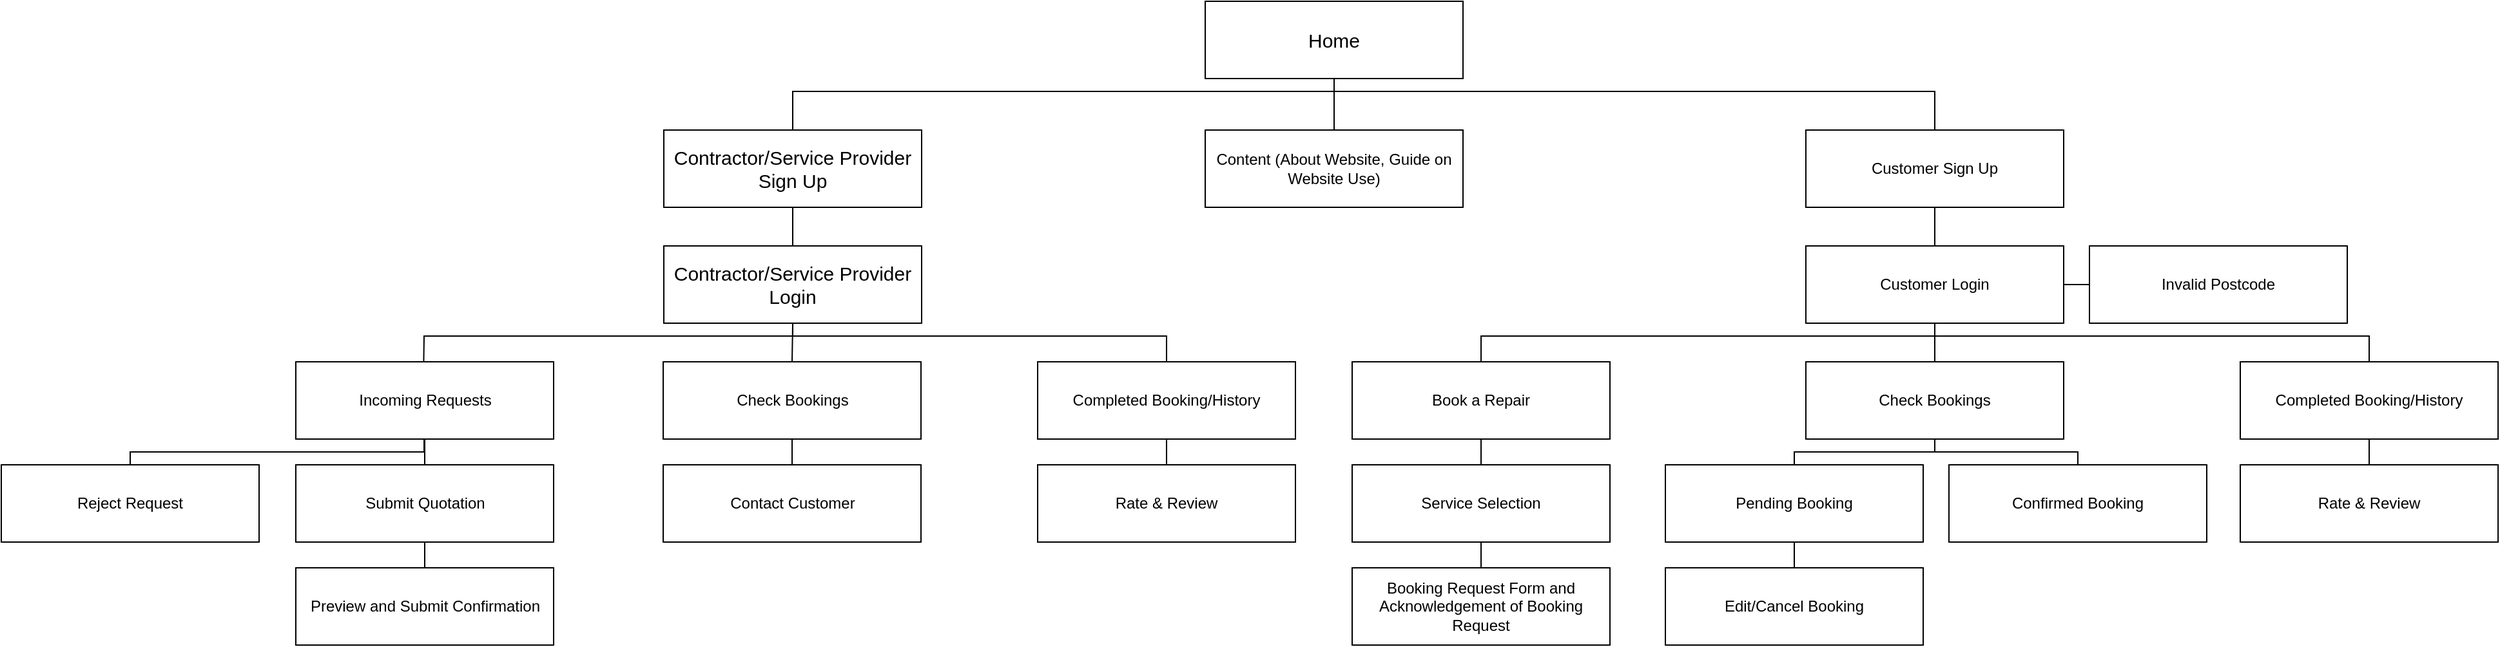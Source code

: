 <mxfile version="22.0.4" type="github">
  <diagram name="Page-1" id="skhu2Xdsm_vvQN_JcCo6">
    <mxGraphModel dx="4102" dy="1460" grid="1" gridSize="10" guides="1" tooltips="1" connect="1" arrows="1" fold="1" page="1" pageScale="1" pageWidth="1169" pageHeight="827" math="0" shadow="0">
      <root>
        <mxCell id="0" />
        <mxCell id="1" parent="0" />
        <mxCell id="Cfwt913eoUueuza_iOJh-1" value="&lt;font style=&quot;font-size: 15px;&quot;&gt;Home&lt;/font&gt;" style="rounded=0;whiteSpace=wrap;html=1;" vertex="1" parent="1">
          <mxGeometry x="484" y="10" width="200" height="60" as="geometry" />
        </mxCell>
        <mxCell id="Cfwt913eoUueuza_iOJh-2" value="&lt;font style=&quot;font-size: 15px;&quot;&gt;Contractor/Service Provider Sign Up&lt;/font&gt;" style="rounded=0;whiteSpace=wrap;html=1;" vertex="1" parent="1">
          <mxGeometry x="64" y="110" width="200" height="60" as="geometry" />
        </mxCell>
        <mxCell id="Cfwt913eoUueuza_iOJh-3" value="Content (About Website, Guide on Website Use)" style="rounded=0;whiteSpace=wrap;html=1;" vertex="1" parent="1">
          <mxGeometry x="484" y="110" width="200" height="60" as="geometry" />
        </mxCell>
        <mxCell id="Cfwt913eoUueuza_iOJh-4" value="Customer Sign Up" style="rounded=0;whiteSpace=wrap;html=1;" vertex="1" parent="1">
          <mxGeometry x="950" y="110" width="200" height="60" as="geometry" />
        </mxCell>
        <mxCell id="Cfwt913eoUueuza_iOJh-5" value="" style="endArrow=none;html=1;rounded=0;entryX=0.5;entryY=1;entryDx=0;entryDy=0;exitX=0.5;exitY=0;exitDx=0;exitDy=0;" edge="1" parent="1" source="Cfwt913eoUueuza_iOJh-2" target="Cfwt913eoUueuza_iOJh-1">
          <mxGeometry width="50" height="50" relative="1" as="geometry">
            <mxPoint x="344" y="50" as="sourcePoint" />
            <mxPoint x="394" as="targetPoint" />
            <Array as="points">
              <mxPoint x="164" y="80" />
              <mxPoint x="584" y="80" />
            </Array>
          </mxGeometry>
        </mxCell>
        <mxCell id="Cfwt913eoUueuza_iOJh-7" value="" style="endArrow=none;html=1;rounded=0;entryX=0.5;entryY=1;entryDx=0;entryDy=0;exitX=0.5;exitY=0;exitDx=0;exitDy=0;" edge="1" parent="1" source="Cfwt913eoUueuza_iOJh-3" target="Cfwt913eoUueuza_iOJh-1">
          <mxGeometry width="50" height="50" relative="1" as="geometry">
            <mxPoint x="584" y="110" as="sourcePoint" />
            <mxPoint x="634" y="80" as="targetPoint" />
          </mxGeometry>
        </mxCell>
        <mxCell id="Cfwt913eoUueuza_iOJh-8" value="" style="endArrow=none;html=1;rounded=0;entryX=0.5;entryY=1;entryDx=0;entryDy=0;exitX=0.5;exitY=0;exitDx=0;exitDy=0;" edge="1" parent="1" source="Cfwt913eoUueuza_iOJh-4" target="Cfwt913eoUueuza_iOJh-1">
          <mxGeometry width="50" height="50" relative="1" as="geometry">
            <mxPoint x="594" y="120" as="sourcePoint" />
            <mxPoint x="594" y="80" as="targetPoint" />
            <Array as="points">
              <mxPoint x="1050" y="80" />
              <mxPoint x="584" y="80" />
            </Array>
          </mxGeometry>
        </mxCell>
        <mxCell id="Cfwt913eoUueuza_iOJh-10" value="Invalid Postcode" style="rounded=0;whiteSpace=wrap;html=1;" vertex="1" parent="1">
          <mxGeometry x="1170" y="200" width="200" height="60" as="geometry" />
        </mxCell>
        <mxCell id="Cfwt913eoUueuza_iOJh-11" value="Customer Login" style="rounded=0;whiteSpace=wrap;html=1;" vertex="1" parent="1">
          <mxGeometry x="950" y="200" width="200" height="60" as="geometry" />
        </mxCell>
        <mxCell id="Cfwt913eoUueuza_iOJh-12" value="" style="endArrow=none;html=1;rounded=0;entryX=0.5;entryY=0;entryDx=0;entryDy=0;exitX=0.5;exitY=1;exitDx=0;exitDy=0;" edge="1" parent="1" source="Cfwt913eoUueuza_iOJh-4" target="Cfwt913eoUueuza_iOJh-11">
          <mxGeometry width="50" height="50" relative="1" as="geometry">
            <mxPoint x="820" y="310" as="sourcePoint" />
            <mxPoint x="860" y="290" as="targetPoint" />
          </mxGeometry>
        </mxCell>
        <mxCell id="Cfwt913eoUueuza_iOJh-13" value="" style="endArrow=none;html=1;rounded=0;entryX=0;entryY=0.5;entryDx=0;entryDy=0;exitX=1;exitY=0.5;exitDx=0;exitDy=0;" edge="1" parent="1" source="Cfwt913eoUueuza_iOJh-11" target="Cfwt913eoUueuza_iOJh-10">
          <mxGeometry width="50" height="50" relative="1" as="geometry">
            <mxPoint x="1060" y="180" as="sourcePoint" />
            <mxPoint x="1060" y="210" as="targetPoint" />
          </mxGeometry>
        </mxCell>
        <mxCell id="Cfwt913eoUueuza_iOJh-15" value="Check Bookings" style="rounded=0;whiteSpace=wrap;html=1;" vertex="1" parent="1">
          <mxGeometry x="950" y="290" width="200" height="60" as="geometry" />
        </mxCell>
        <mxCell id="Cfwt913eoUueuza_iOJh-16" value="Book a Repair" style="rounded=0;whiteSpace=wrap;html=1;" vertex="1" parent="1">
          <mxGeometry x="598" y="290" width="200" height="60" as="geometry" />
        </mxCell>
        <mxCell id="Cfwt913eoUueuza_iOJh-17" value="Completed Booking/History" style="rounded=0;whiteSpace=wrap;html=1;" vertex="1" parent="1">
          <mxGeometry x="1287" y="290" width="200" height="60" as="geometry" />
        </mxCell>
        <mxCell id="Cfwt913eoUueuza_iOJh-18" value="" style="endArrow=none;html=1;rounded=0;entryX=0.5;entryY=1;entryDx=0;entryDy=0;exitX=0.5;exitY=0;exitDx=0;exitDy=0;" edge="1" parent="1" source="Cfwt913eoUueuza_iOJh-15" target="Cfwt913eoUueuza_iOJh-11">
          <mxGeometry width="50" height="50" relative="1" as="geometry">
            <mxPoint x="1020" y="320" as="sourcePoint" />
            <mxPoint x="1070" y="270" as="targetPoint" />
          </mxGeometry>
        </mxCell>
        <mxCell id="Cfwt913eoUueuza_iOJh-19" value="" style="endArrow=none;html=1;rounded=0;entryX=0.5;entryY=1;entryDx=0;entryDy=0;exitX=0.5;exitY=0;exitDx=0;exitDy=0;" edge="1" parent="1" source="Cfwt913eoUueuza_iOJh-16" target="Cfwt913eoUueuza_iOJh-11">
          <mxGeometry width="50" height="50" relative="1" as="geometry">
            <mxPoint x="1060" y="300" as="sourcePoint" />
            <mxPoint x="1060" y="270" as="targetPoint" />
            <Array as="points">
              <mxPoint x="698" y="270" />
              <mxPoint x="1050" y="270" />
            </Array>
          </mxGeometry>
        </mxCell>
        <mxCell id="Cfwt913eoUueuza_iOJh-20" value="" style="endArrow=none;html=1;rounded=0;entryX=0.5;entryY=1;entryDx=0;entryDy=0;exitX=0.5;exitY=0;exitDx=0;exitDy=0;" edge="1" parent="1" source="Cfwt913eoUueuza_iOJh-17" target="Cfwt913eoUueuza_iOJh-11">
          <mxGeometry width="50" height="50" relative="1" as="geometry">
            <mxPoint x="1190" y="360" as="sourcePoint" />
            <mxPoint x="1240" y="310" as="targetPoint" />
            <Array as="points">
              <mxPoint x="1387" y="270" />
              <mxPoint x="1050" y="270" />
            </Array>
          </mxGeometry>
        </mxCell>
        <mxCell id="Cfwt913eoUueuza_iOJh-21" value="Service Selection" style="rounded=0;whiteSpace=wrap;html=1;" vertex="1" parent="1">
          <mxGeometry x="598" y="370" width="200" height="60" as="geometry" />
        </mxCell>
        <mxCell id="Cfwt913eoUueuza_iOJh-22" value="" style="endArrow=none;html=1;rounded=0;entryX=0.5;entryY=1;entryDx=0;entryDy=0;exitX=0.5;exitY=0;exitDx=0;exitDy=0;" edge="1" parent="1" source="Cfwt913eoUueuza_iOJh-21" target="Cfwt913eoUueuza_iOJh-16">
          <mxGeometry width="50" height="50" relative="1" as="geometry">
            <mxPoint x="508" y="390" as="sourcePoint" />
            <mxPoint x="558" y="340" as="targetPoint" />
          </mxGeometry>
        </mxCell>
        <mxCell id="Cfwt913eoUueuza_iOJh-23" value="Booking Request Form and Acknowledgement of Booking Request" style="rounded=0;whiteSpace=wrap;html=1;" vertex="1" parent="1">
          <mxGeometry x="598" y="450" width="200" height="60" as="geometry" />
        </mxCell>
        <mxCell id="Cfwt913eoUueuza_iOJh-24" value="" style="endArrow=none;html=1;rounded=0;entryX=0.5;entryY=1;entryDx=0;entryDy=0;exitX=0.5;exitY=0;exitDx=0;exitDy=0;" edge="1" parent="1" source="Cfwt913eoUueuza_iOJh-23" target="Cfwt913eoUueuza_iOJh-21">
          <mxGeometry width="50" height="50" relative="1" as="geometry">
            <mxPoint x="628" y="520" as="sourcePoint" />
            <mxPoint x="678" y="470" as="targetPoint" />
          </mxGeometry>
        </mxCell>
        <mxCell id="Cfwt913eoUueuza_iOJh-25" value="Pending Booking" style="rounded=0;whiteSpace=wrap;html=1;" vertex="1" parent="1">
          <mxGeometry x="841" y="370" width="200" height="60" as="geometry" />
        </mxCell>
        <mxCell id="Cfwt913eoUueuza_iOJh-26" value="Confirmed Booking" style="rounded=0;whiteSpace=wrap;html=1;" vertex="1" parent="1">
          <mxGeometry x="1061" y="370" width="200" height="60" as="geometry" />
        </mxCell>
        <mxCell id="Cfwt913eoUueuza_iOJh-27" value="" style="endArrow=none;html=1;rounded=0;entryX=0.5;entryY=1;entryDx=0;entryDy=0;exitX=0.5;exitY=0;exitDx=0;exitDy=0;" edge="1" parent="1" source="Cfwt913eoUueuza_iOJh-25">
          <mxGeometry width="50" height="50" relative="1" as="geometry">
            <mxPoint x="945" y="370" as="sourcePoint" />
            <mxPoint x="1050" y="350" as="targetPoint" />
            <Array as="points">
              <mxPoint x="941" y="360" />
              <mxPoint x="1050" y="360" />
            </Array>
          </mxGeometry>
        </mxCell>
        <mxCell id="Cfwt913eoUueuza_iOJh-28" value="" style="endArrow=none;html=1;rounded=0;entryX=0.5;entryY=1;entryDx=0;entryDy=0;exitX=0.5;exitY=0;exitDx=0;exitDy=0;" edge="1" parent="1" source="Cfwt913eoUueuza_iOJh-26" target="Cfwt913eoUueuza_iOJh-15">
          <mxGeometry width="50" height="50" relative="1" as="geometry">
            <mxPoint x="1057" y="410" as="sourcePoint" />
            <mxPoint x="1107" y="360" as="targetPoint" />
            <Array as="points">
              <mxPoint x="1161" y="360" />
              <mxPoint x="1050" y="360" />
            </Array>
          </mxGeometry>
        </mxCell>
        <mxCell id="Cfwt913eoUueuza_iOJh-29" value="Edit/Cancel Booking" style="rounded=0;whiteSpace=wrap;html=1;" vertex="1" parent="1">
          <mxGeometry x="841" y="450" width="200" height="60" as="geometry" />
        </mxCell>
        <mxCell id="Cfwt913eoUueuza_iOJh-30" value="" style="endArrow=none;html=1;rounded=0;entryX=0.5;entryY=1;entryDx=0;entryDy=0;exitX=0.5;exitY=0;exitDx=0;exitDy=0;" edge="1" parent="1" source="Cfwt913eoUueuza_iOJh-29" target="Cfwt913eoUueuza_iOJh-25">
          <mxGeometry width="50" height="50" relative="1" as="geometry">
            <mxPoint x="917" y="450" as="sourcePoint" />
            <mxPoint x="967" y="400" as="targetPoint" />
          </mxGeometry>
        </mxCell>
        <mxCell id="Cfwt913eoUueuza_iOJh-31" value="Rate &amp;amp; Review" style="rounded=0;whiteSpace=wrap;html=1;" vertex="1" parent="1">
          <mxGeometry x="1287" y="370" width="200" height="60" as="geometry" />
        </mxCell>
        <mxCell id="Cfwt913eoUueuza_iOJh-32" value="" style="endArrow=none;html=1;rounded=0;entryX=0.5;entryY=1;entryDx=0;entryDy=0;exitX=0.5;exitY=0;exitDx=0;exitDy=0;" edge="1" parent="1" source="Cfwt913eoUueuza_iOJh-31" target="Cfwt913eoUueuza_iOJh-17">
          <mxGeometry width="50" height="50" relative="1" as="geometry">
            <mxPoint x="1347" y="420" as="sourcePoint" />
            <mxPoint x="1397" y="370" as="targetPoint" />
          </mxGeometry>
        </mxCell>
        <mxCell id="Cfwt913eoUueuza_iOJh-33" value="&lt;font style=&quot;font-size: 15px;&quot;&gt;Contractor/Service Provider Login&lt;/font&gt;" style="rounded=0;whiteSpace=wrap;html=1;" vertex="1" parent="1">
          <mxGeometry x="64" y="200" width="200" height="60" as="geometry" />
        </mxCell>
        <mxCell id="Cfwt913eoUueuza_iOJh-34" value="" style="endArrow=none;html=1;rounded=0;entryX=0.5;entryY=1;entryDx=0;entryDy=0;exitX=0.5;exitY=0;exitDx=0;exitDy=0;" edge="1" parent="1" source="Cfwt913eoUueuza_iOJh-33" target="Cfwt913eoUueuza_iOJh-2">
          <mxGeometry width="50" height="50" relative="1" as="geometry">
            <mxPoint x="-26" y="320" as="sourcePoint" />
            <mxPoint x="24" y="270" as="targetPoint" />
          </mxGeometry>
        </mxCell>
        <mxCell id="Cfwt913eoUueuza_iOJh-35" value="Check Bookings" style="rounded=0;whiteSpace=wrap;html=1;" vertex="1" parent="1">
          <mxGeometry x="63.5" y="290" width="200" height="60" as="geometry" />
        </mxCell>
        <mxCell id="Cfwt913eoUueuza_iOJh-36" value="Incoming Requests" style="rounded=0;whiteSpace=wrap;html=1;" vertex="1" parent="1">
          <mxGeometry x="-221.5" y="290" width="200" height="60" as="geometry" />
        </mxCell>
        <mxCell id="Cfwt913eoUueuza_iOJh-37" value="Completed Booking/History" style="rounded=0;whiteSpace=wrap;html=1;" vertex="1" parent="1">
          <mxGeometry x="354" y="290" width="200" height="60" as="geometry" />
        </mxCell>
        <mxCell id="Cfwt913eoUueuza_iOJh-38" value="Submit Quotation" style="rounded=0;whiteSpace=wrap;html=1;" vertex="1" parent="1">
          <mxGeometry x="-221.5" y="370" width="200" height="60" as="geometry" />
        </mxCell>
        <mxCell id="Cfwt913eoUueuza_iOJh-39" value="" style="endArrow=none;html=1;rounded=0;entryX=0.5;entryY=1;entryDx=0;entryDy=0;exitX=0.5;exitY=0;exitDx=0;exitDy=0;" edge="1" source="Cfwt913eoUueuza_iOJh-38" target="Cfwt913eoUueuza_iOJh-36" parent="1">
          <mxGeometry width="50" height="50" relative="1" as="geometry">
            <mxPoint x="-311.5" y="390" as="sourcePoint" />
            <mxPoint x="-261.5" y="340" as="targetPoint" />
          </mxGeometry>
        </mxCell>
        <mxCell id="Cfwt913eoUueuza_iOJh-40" value="Preview and Submit Confirmation" style="rounded=0;whiteSpace=wrap;html=1;" vertex="1" parent="1">
          <mxGeometry x="-221.5" y="450" width="200" height="60" as="geometry" />
        </mxCell>
        <mxCell id="Cfwt913eoUueuza_iOJh-41" value="" style="endArrow=none;html=1;rounded=0;entryX=0.5;entryY=1;entryDx=0;entryDy=0;exitX=0.5;exitY=0;exitDx=0;exitDy=0;" edge="1" source="Cfwt913eoUueuza_iOJh-40" target="Cfwt913eoUueuza_iOJh-38" parent="1">
          <mxGeometry width="50" height="50" relative="1" as="geometry">
            <mxPoint x="-191.5" y="520" as="sourcePoint" />
            <mxPoint x="-141.5" y="470" as="targetPoint" />
          </mxGeometry>
        </mxCell>
        <mxCell id="Cfwt913eoUueuza_iOJh-44" value="" style="endArrow=none;html=1;rounded=0;entryX=0.5;entryY=1;entryDx=0;entryDy=0;exitX=0.5;exitY=0;exitDx=0;exitDy=0;" edge="1" source="Cfwt913eoUueuza_iOJh-46" parent="1">
          <mxGeometry width="50" height="50" relative="1" as="geometry">
            <mxPoint x="54.5" y="370" as="sourcePoint" />
            <mxPoint x="163.5" y="350" as="targetPoint" />
            <Array as="points">
              <mxPoint x="163.5" y="360" />
            </Array>
          </mxGeometry>
        </mxCell>
        <mxCell id="Cfwt913eoUueuza_iOJh-46" value="Contact Customer" style="rounded=0;whiteSpace=wrap;html=1;" vertex="1" parent="1">
          <mxGeometry x="63.5" y="370" width="200" height="60" as="geometry" />
        </mxCell>
        <mxCell id="Cfwt913eoUueuza_iOJh-48" value="Rate &amp;amp; Review" style="rounded=0;whiteSpace=wrap;html=1;" vertex="1" parent="1">
          <mxGeometry x="354" y="370" width="200" height="60" as="geometry" />
        </mxCell>
        <mxCell id="Cfwt913eoUueuza_iOJh-49" value="" style="endArrow=none;html=1;rounded=0;entryX=0.5;entryY=1;entryDx=0;entryDy=0;exitX=0.5;exitY=0;exitDx=0;exitDy=0;" edge="1" source="Cfwt913eoUueuza_iOJh-48" target="Cfwt913eoUueuza_iOJh-37" parent="1">
          <mxGeometry width="50" height="50" relative="1" as="geometry">
            <mxPoint x="414" y="420" as="sourcePoint" />
            <mxPoint x="464" y="370" as="targetPoint" />
          </mxGeometry>
        </mxCell>
        <mxCell id="Cfwt913eoUueuza_iOJh-50" value="Reject Request" style="rounded=0;whiteSpace=wrap;html=1;" vertex="1" parent="1">
          <mxGeometry x="-450" y="370" width="200" height="60" as="geometry" />
        </mxCell>
        <mxCell id="Cfwt913eoUueuza_iOJh-52" value="" style="endArrow=none;html=1;rounded=0;exitX=0.5;exitY=0;exitDx=0;exitDy=0;" edge="1" parent="1" source="Cfwt913eoUueuza_iOJh-50">
          <mxGeometry width="50" height="50" relative="1" as="geometry">
            <mxPoint x="-357" y="350" as="sourcePoint" />
            <mxPoint x="-122" y="350" as="targetPoint" />
            <Array as="points">
              <mxPoint x="-350" y="360" />
              <mxPoint x="-122" y="360" />
            </Array>
          </mxGeometry>
        </mxCell>
        <mxCell id="Cfwt913eoUueuza_iOJh-53" value="" style="endArrow=none;html=1;rounded=0;entryX=0.5;entryY=1;entryDx=0;entryDy=0;exitX=0.496;exitY=0.005;exitDx=0;exitDy=0;exitPerimeter=0;" edge="1" parent="1" source="Cfwt913eoUueuza_iOJh-36" target="Cfwt913eoUueuza_iOJh-33">
          <mxGeometry width="50" height="50" relative="1" as="geometry">
            <mxPoint x="-46" y="300" as="sourcePoint" />
            <mxPoint x="4" y="250" as="targetPoint" />
            <Array as="points">
              <mxPoint x="-122" y="270" />
              <mxPoint x="164" y="270" />
            </Array>
          </mxGeometry>
        </mxCell>
        <mxCell id="Cfwt913eoUueuza_iOJh-55" value="" style="endArrow=none;html=1;rounded=0;entryX=0.5;entryY=1;entryDx=0;entryDy=0;exitX=0.5;exitY=0;exitDx=0;exitDy=0;" edge="1" parent="1" source="Cfwt913eoUueuza_iOJh-35" target="Cfwt913eoUueuza_iOJh-33">
          <mxGeometry width="50" height="50" relative="1" as="geometry">
            <mxPoint x="154" y="300" as="sourcePoint" />
            <mxPoint x="204" y="250" as="targetPoint" />
          </mxGeometry>
        </mxCell>
        <mxCell id="Cfwt913eoUueuza_iOJh-56" value="" style="endArrow=none;html=1;rounded=0;entryX=0.5;entryY=0;entryDx=0;entryDy=0;exitX=0.5;exitY=1;exitDx=0;exitDy=0;" edge="1" parent="1" source="Cfwt913eoUueuza_iOJh-33" target="Cfwt913eoUueuza_iOJh-37">
          <mxGeometry width="50" height="50" relative="1" as="geometry">
            <mxPoint x="364" y="250" as="sourcePoint" />
            <mxPoint x="414" y="200" as="targetPoint" />
            <Array as="points">
              <mxPoint x="164" y="270" />
              <mxPoint x="454" y="270" />
            </Array>
          </mxGeometry>
        </mxCell>
      </root>
    </mxGraphModel>
  </diagram>
</mxfile>
